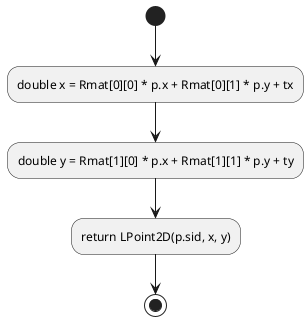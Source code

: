 @startuml

/'
    transform point p from local to global coordinate
    input: const LPoint2D &p
    return: LPoint2D
'/

(*) --> "double x = Rmat[0][0] * p.x + Rmat[0][1] * p.y + tx"
--> "double y = Rmat[1][0] * p.x + Rmat[1][1] * p.y + ty"
--> "return LPoint2D(p.sid, x, y)"
--> (*)

@enduml